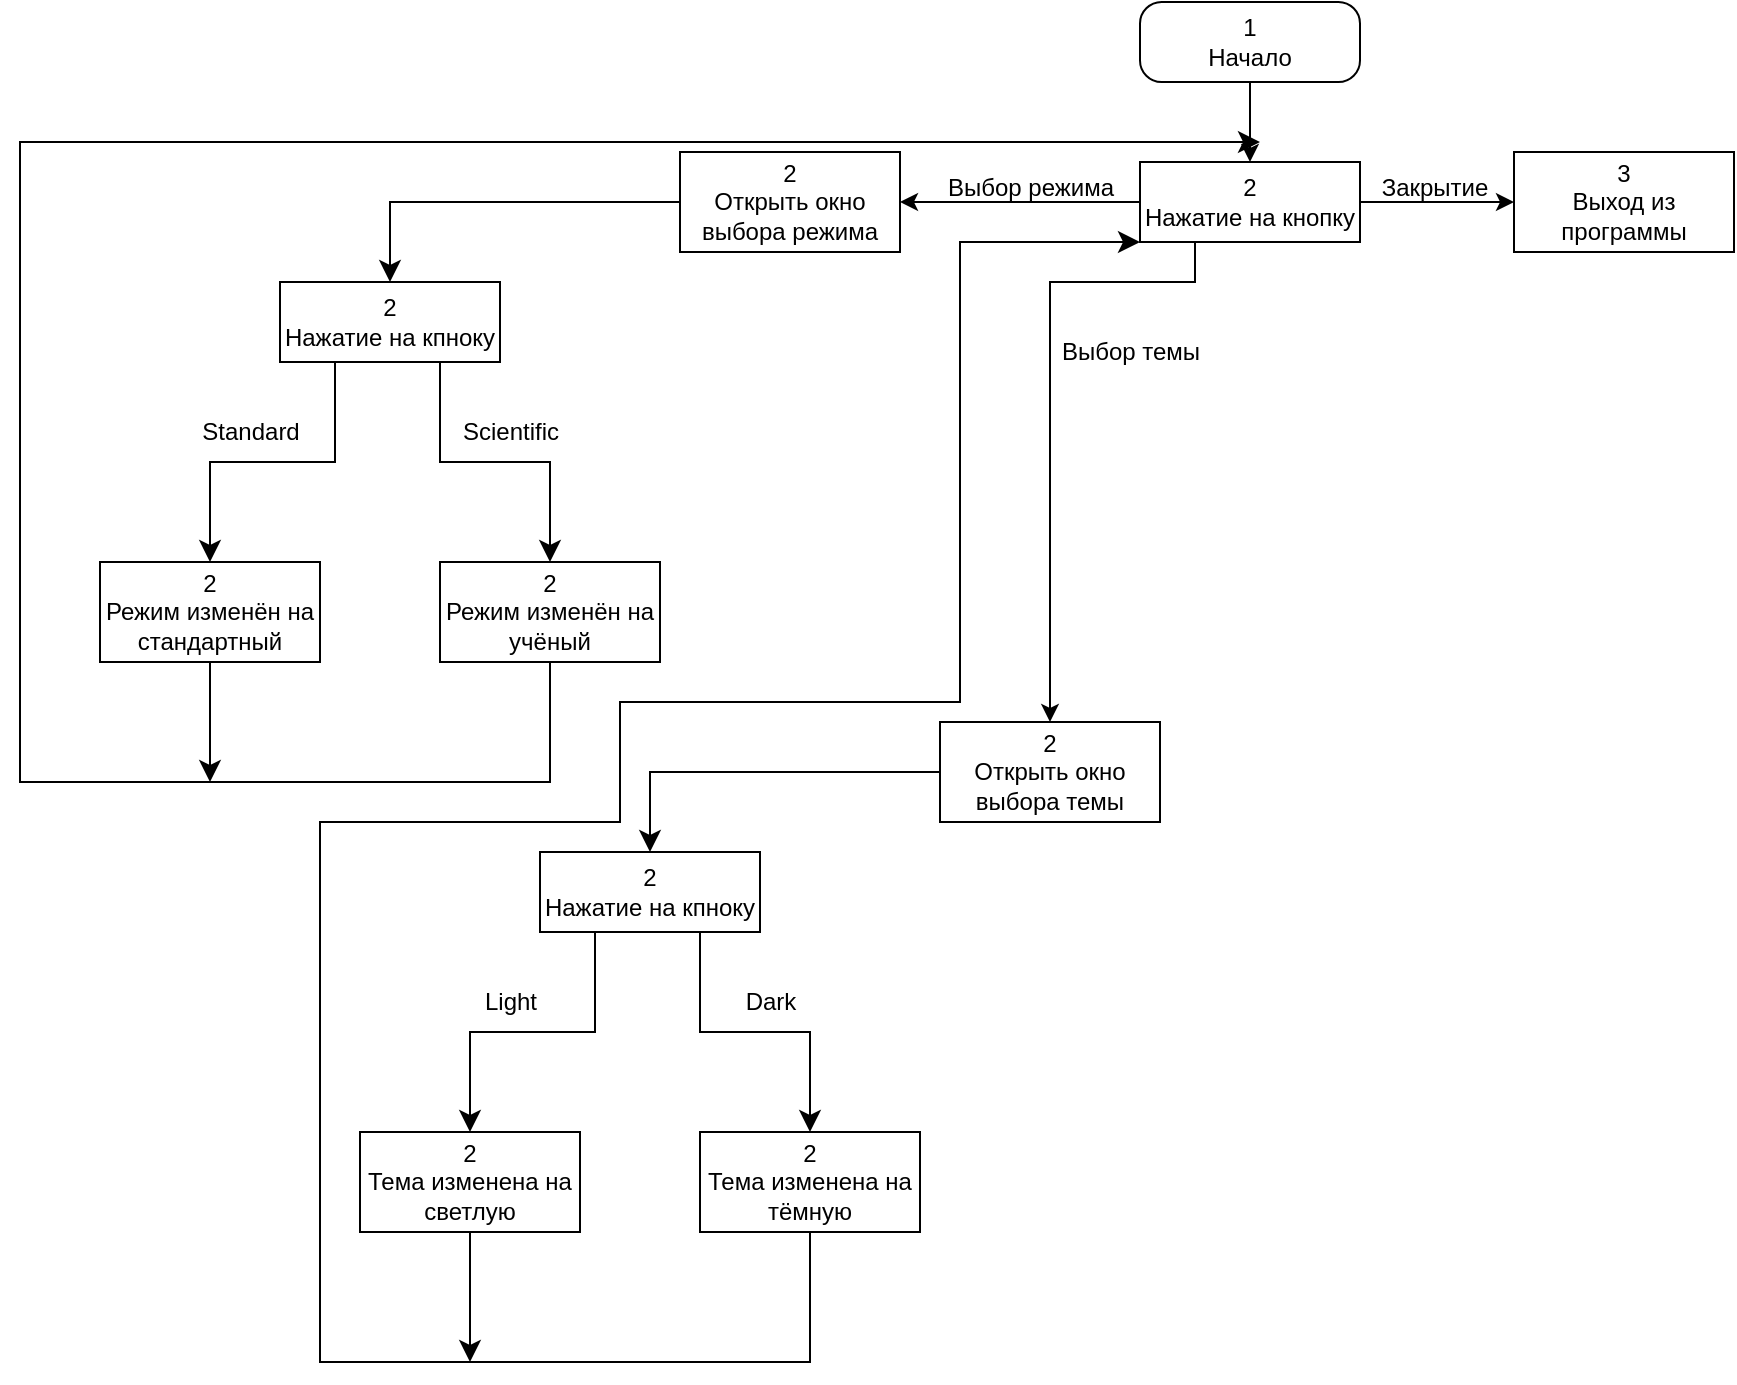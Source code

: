<mxfile version="20.7.4" type="github">
  <diagram id="SzijaRs-iY6oX-56qN0X" name="Page-1">
    <mxGraphModel dx="1877" dy="574" grid="1" gridSize="10" guides="1" tooltips="1" connect="1" arrows="1" fold="1" page="1" pageScale="1" pageWidth="827" pageHeight="1169" math="0" shadow="0">
      <root>
        <mxCell id="0" />
        <mxCell id="1" parent="0" />
        <mxCell id="FCUvT2mUMDzC9jUoMKU7-6" value="" style="edgeStyle=orthogonalEdgeStyle;rounded=0;orthogonalLoop=1;jettySize=auto;html=1;" edge="1" parent="1" source="FCUvT2mUMDzC9jUoMKU7-1" target="FCUvT2mUMDzC9jUoMKU7-2">
          <mxGeometry relative="1" as="geometry" />
        </mxCell>
        <mxCell id="FCUvT2mUMDzC9jUoMKU7-1" value="1&lt;br&gt;Начало" style="rounded=1;whiteSpace=wrap;html=1;arcSize=27;" vertex="1" parent="1">
          <mxGeometry x="320" y="80" width="110" height="40" as="geometry" />
        </mxCell>
        <mxCell id="FCUvT2mUMDzC9jUoMKU7-4" value="" style="edgeStyle=orthogonalEdgeStyle;rounded=0;orthogonalLoop=1;jettySize=auto;html=1;" edge="1" parent="1" source="FCUvT2mUMDzC9jUoMKU7-2" target="FCUvT2mUMDzC9jUoMKU7-3">
          <mxGeometry relative="1" as="geometry" />
        </mxCell>
        <mxCell id="FCUvT2mUMDzC9jUoMKU7-8" value="" style="edgeStyle=orthogonalEdgeStyle;rounded=0;orthogonalLoop=1;jettySize=auto;html=1;" edge="1" parent="1" source="FCUvT2mUMDzC9jUoMKU7-2" target="FCUvT2mUMDzC9jUoMKU7-7">
          <mxGeometry relative="1" as="geometry" />
        </mxCell>
        <mxCell id="FCUvT2mUMDzC9jUoMKU7-2" value="2&lt;br&gt;Нажатие на кнопку" style="rounded=0;whiteSpace=wrap;html=1;" vertex="1" parent="1">
          <mxGeometry x="320" y="160" width="110" height="40" as="geometry" />
        </mxCell>
        <mxCell id="FCUvT2mUMDzC9jUoMKU7-3" value="3&lt;br&gt;Выход из программы" style="rounded=0;whiteSpace=wrap;html=1;" vertex="1" parent="1">
          <mxGeometry x="507" y="155" width="110" height="50" as="geometry" />
        </mxCell>
        <mxCell id="FCUvT2mUMDzC9jUoMKU7-5" value="Закрытие" style="text;html=1;align=center;verticalAlign=middle;resizable=0;points=[];autosize=1;strokeColor=none;fillColor=none;" vertex="1" parent="1">
          <mxGeometry x="427" y="158" width="80" height="30" as="geometry" />
        </mxCell>
        <mxCell id="FCUvT2mUMDzC9jUoMKU7-7" value="2&lt;br&gt;Открыть окно выбора режима" style="rounded=0;whiteSpace=wrap;html=1;" vertex="1" parent="1">
          <mxGeometry x="90" y="155" width="110" height="50" as="geometry" />
        </mxCell>
        <mxCell id="FCUvT2mUMDzC9jUoMKU7-9" value="Выбор режима" style="text;html=1;align=center;verticalAlign=middle;resizable=0;points=[];autosize=1;strokeColor=none;fillColor=none;" vertex="1" parent="1">
          <mxGeometry x="210" y="158" width="110" height="30" as="geometry" />
        </mxCell>
        <mxCell id="FCUvT2mUMDzC9jUoMKU7-10" value="2&lt;br&gt;Нажатие на кпноку" style="rounded=0;whiteSpace=wrap;html=1;" vertex="1" parent="1">
          <mxGeometry x="-110" y="220" width="110" height="40" as="geometry" />
        </mxCell>
        <mxCell id="FCUvT2mUMDzC9jUoMKU7-12" value="2&lt;br&gt;Режим изменён на стандартный" style="rounded=0;whiteSpace=wrap;html=1;" vertex="1" parent="1">
          <mxGeometry x="-200" y="360" width="110" height="50" as="geometry" />
        </mxCell>
        <mxCell id="FCUvT2mUMDzC9jUoMKU7-13" value="2&lt;br&gt;Режим изменён на учёный" style="rounded=0;whiteSpace=wrap;html=1;" vertex="1" parent="1">
          <mxGeometry x="-30" y="360" width="110" height="50" as="geometry" />
        </mxCell>
        <mxCell id="FCUvT2mUMDzC9jUoMKU7-14" value="" style="edgeStyle=segmentEdgeStyle;endArrow=classic;html=1;curved=0;rounded=0;endSize=8;startSize=8;exitX=0;exitY=0.5;exitDx=0;exitDy=0;entryX=0.5;entryY=0;entryDx=0;entryDy=0;" edge="1" parent="1" source="FCUvT2mUMDzC9jUoMKU7-7" target="FCUvT2mUMDzC9jUoMKU7-10">
          <mxGeometry width="50" height="50" relative="1" as="geometry">
            <mxPoint x="260" y="300" as="sourcePoint" />
            <mxPoint x="310" y="250" as="targetPoint" />
          </mxGeometry>
        </mxCell>
        <mxCell id="FCUvT2mUMDzC9jUoMKU7-15" value="" style="edgeStyle=segmentEdgeStyle;endArrow=classic;html=1;curved=0;rounded=0;endSize=8;startSize=8;exitX=0.25;exitY=1;exitDx=0;exitDy=0;entryX=0.5;entryY=0;entryDx=0;entryDy=0;" edge="1" parent="1" source="FCUvT2mUMDzC9jUoMKU7-10" target="FCUvT2mUMDzC9jUoMKU7-12">
          <mxGeometry width="50" height="50" relative="1" as="geometry">
            <mxPoint x="260" y="280" as="sourcePoint" />
            <mxPoint x="310" y="230" as="targetPoint" />
            <Array as="points">
              <mxPoint x="-82" y="310" />
              <mxPoint x="-145" y="310" />
            </Array>
          </mxGeometry>
        </mxCell>
        <mxCell id="FCUvT2mUMDzC9jUoMKU7-16" value="" style="edgeStyle=segmentEdgeStyle;endArrow=classic;html=1;curved=0;rounded=0;endSize=8;startSize=8;exitX=0.75;exitY=1;exitDx=0;exitDy=0;entryX=0.5;entryY=0;entryDx=0;entryDy=0;" edge="1" parent="1" source="FCUvT2mUMDzC9jUoMKU7-10" target="FCUvT2mUMDzC9jUoMKU7-13">
          <mxGeometry width="50" height="50" relative="1" as="geometry">
            <mxPoint x="-72.5" y="270" as="sourcePoint" />
            <mxPoint x="-135" y="370" as="targetPoint" />
            <Array as="points">
              <mxPoint x="-30" y="260" />
              <mxPoint x="-30" y="310" />
              <mxPoint x="25" y="310" />
            </Array>
          </mxGeometry>
        </mxCell>
        <mxCell id="FCUvT2mUMDzC9jUoMKU7-17" value="Standard" style="text;html=1;align=center;verticalAlign=middle;resizable=0;points=[];autosize=1;strokeColor=none;fillColor=none;" vertex="1" parent="1">
          <mxGeometry x="-160" y="280" width="70" height="30" as="geometry" />
        </mxCell>
        <mxCell id="FCUvT2mUMDzC9jUoMKU7-18" value="Scientific" style="text;html=1;align=center;verticalAlign=middle;resizable=0;points=[];autosize=1;strokeColor=none;fillColor=none;" vertex="1" parent="1">
          <mxGeometry x="-30" y="280" width="70" height="30" as="geometry" />
        </mxCell>
        <mxCell id="FCUvT2mUMDzC9jUoMKU7-19" value="" style="edgeStyle=segmentEdgeStyle;endArrow=classic;html=1;curved=0;rounded=0;endSize=8;startSize=8;exitX=0.5;exitY=1;exitDx=0;exitDy=0;" edge="1" parent="1" source="FCUvT2mUMDzC9jUoMKU7-13">
          <mxGeometry width="50" height="50" relative="1" as="geometry">
            <mxPoint x="260" y="280" as="sourcePoint" />
            <mxPoint x="380" y="150" as="targetPoint" />
            <Array as="points">
              <mxPoint x="25" y="470" />
              <mxPoint x="-240" y="470" />
              <mxPoint x="-240" y="150" />
            </Array>
          </mxGeometry>
        </mxCell>
        <mxCell id="FCUvT2mUMDzC9jUoMKU7-20" value="" style="edgeStyle=segmentEdgeStyle;endArrow=classic;html=1;curved=0;rounded=0;endSize=8;startSize=8;exitX=0.5;exitY=1;exitDx=0;exitDy=0;" edge="1" parent="1" source="FCUvT2mUMDzC9jUoMKU7-12">
          <mxGeometry width="50" height="50" relative="1" as="geometry">
            <mxPoint x="260" y="280" as="sourcePoint" />
            <mxPoint x="-145" y="470" as="targetPoint" />
          </mxGeometry>
        </mxCell>
        <mxCell id="FCUvT2mUMDzC9jUoMKU7-21" value="" style="edgeStyle=orthogonalEdgeStyle;rounded=0;orthogonalLoop=1;jettySize=auto;html=1;exitX=0.25;exitY=1;exitDx=0;exitDy=0;" edge="1" parent="1" target="FCUvT2mUMDzC9jUoMKU7-22" source="FCUvT2mUMDzC9jUoMKU7-2">
          <mxGeometry relative="1" as="geometry">
            <mxPoint x="450" y="465" as="sourcePoint" />
            <Array as="points">
              <mxPoint x="348" y="220" />
              <mxPoint x="275" y="220" />
            </Array>
          </mxGeometry>
        </mxCell>
        <mxCell id="FCUvT2mUMDzC9jUoMKU7-22" value="2&lt;br&gt;Открыть окно выбора темы" style="rounded=0;whiteSpace=wrap;html=1;" vertex="1" parent="1">
          <mxGeometry x="220" y="440" width="110" height="50" as="geometry" />
        </mxCell>
        <mxCell id="FCUvT2mUMDzC9jUoMKU7-23" value="Выбор темы" style="text;html=1;align=center;verticalAlign=middle;resizable=0;points=[];autosize=1;strokeColor=none;fillColor=none;" vertex="1" parent="1">
          <mxGeometry x="270" y="240" width="90" height="30" as="geometry" />
        </mxCell>
        <mxCell id="FCUvT2mUMDzC9jUoMKU7-24" value="2&lt;br&gt;Нажатие на кпноку" style="rounded=0;whiteSpace=wrap;html=1;" vertex="1" parent="1">
          <mxGeometry x="20" y="505" width="110" height="40" as="geometry" />
        </mxCell>
        <mxCell id="FCUvT2mUMDzC9jUoMKU7-25" value="2&lt;br&gt;Тема изменена на светлую" style="rounded=0;whiteSpace=wrap;html=1;" vertex="1" parent="1">
          <mxGeometry x="-70" y="645" width="110" height="50" as="geometry" />
        </mxCell>
        <mxCell id="FCUvT2mUMDzC9jUoMKU7-26" value="2&lt;br&gt;Тема изменена на тёмную" style="rounded=0;whiteSpace=wrap;html=1;" vertex="1" parent="1">
          <mxGeometry x="100" y="645" width="110" height="50" as="geometry" />
        </mxCell>
        <mxCell id="FCUvT2mUMDzC9jUoMKU7-27" value="" style="edgeStyle=segmentEdgeStyle;endArrow=classic;html=1;curved=0;rounded=0;endSize=8;startSize=8;exitX=0;exitY=0.5;exitDx=0;exitDy=0;entryX=0.5;entryY=0;entryDx=0;entryDy=0;" edge="1" parent="1" source="FCUvT2mUMDzC9jUoMKU7-22" target="FCUvT2mUMDzC9jUoMKU7-24">
          <mxGeometry width="50" height="50" relative="1" as="geometry">
            <mxPoint x="390" y="585" as="sourcePoint" />
            <mxPoint x="440" y="535" as="targetPoint" />
          </mxGeometry>
        </mxCell>
        <mxCell id="FCUvT2mUMDzC9jUoMKU7-28" value="" style="edgeStyle=segmentEdgeStyle;endArrow=classic;html=1;curved=0;rounded=0;endSize=8;startSize=8;exitX=0.25;exitY=1;exitDx=0;exitDy=0;entryX=0.5;entryY=0;entryDx=0;entryDy=0;" edge="1" parent="1" source="FCUvT2mUMDzC9jUoMKU7-24" target="FCUvT2mUMDzC9jUoMKU7-25">
          <mxGeometry width="50" height="50" relative="1" as="geometry">
            <mxPoint x="390" y="565" as="sourcePoint" />
            <mxPoint x="440" y="515" as="targetPoint" />
            <Array as="points">
              <mxPoint x="48" y="595" />
              <mxPoint x="-15" y="595" />
            </Array>
          </mxGeometry>
        </mxCell>
        <mxCell id="FCUvT2mUMDzC9jUoMKU7-29" value="" style="edgeStyle=segmentEdgeStyle;endArrow=classic;html=1;curved=0;rounded=0;endSize=8;startSize=8;exitX=0.75;exitY=1;exitDx=0;exitDy=0;entryX=0.5;entryY=0;entryDx=0;entryDy=0;" edge="1" parent="1" source="FCUvT2mUMDzC9jUoMKU7-24" target="FCUvT2mUMDzC9jUoMKU7-26">
          <mxGeometry width="50" height="50" relative="1" as="geometry">
            <mxPoint x="57.5" y="555" as="sourcePoint" />
            <mxPoint x="-5" y="655" as="targetPoint" />
            <Array as="points">
              <mxPoint x="100" y="545" />
              <mxPoint x="100" y="595" />
              <mxPoint x="155" y="595" />
            </Array>
          </mxGeometry>
        </mxCell>
        <mxCell id="FCUvT2mUMDzC9jUoMKU7-30" value="Light" style="text;html=1;align=center;verticalAlign=middle;resizable=0;points=[];autosize=1;strokeColor=none;fillColor=none;" vertex="1" parent="1">
          <mxGeometry x="-20" y="565" width="50" height="30" as="geometry" />
        </mxCell>
        <mxCell id="FCUvT2mUMDzC9jUoMKU7-31" value="Dark" style="text;html=1;align=center;verticalAlign=middle;resizable=0;points=[];autosize=1;strokeColor=none;fillColor=none;" vertex="1" parent="1">
          <mxGeometry x="110" y="565" width="50" height="30" as="geometry" />
        </mxCell>
        <mxCell id="FCUvT2mUMDzC9jUoMKU7-32" value="" style="edgeStyle=segmentEdgeStyle;endArrow=classic;html=1;curved=0;rounded=0;endSize=8;startSize=8;exitX=0.5;exitY=1;exitDx=0;exitDy=0;" edge="1" parent="1" source="FCUvT2mUMDzC9jUoMKU7-25">
          <mxGeometry width="50" height="50" relative="1" as="geometry">
            <mxPoint x="390" y="565" as="sourcePoint" />
            <mxPoint x="-15" y="760" as="targetPoint" />
          </mxGeometry>
        </mxCell>
        <mxCell id="FCUvT2mUMDzC9jUoMKU7-33" value="" style="edgeStyle=segmentEdgeStyle;endArrow=classic;html=1;curved=0;rounded=0;endSize=8;startSize=8;exitX=0.5;exitY=1;exitDx=0;exitDy=0;entryX=0;entryY=1;entryDx=0;entryDy=0;" edge="1" parent="1" source="FCUvT2mUMDzC9jUoMKU7-26" target="FCUvT2mUMDzC9jUoMKU7-2">
          <mxGeometry width="50" height="50" relative="1" as="geometry">
            <mxPoint x="170" y="460" as="sourcePoint" />
            <mxPoint x="220" y="410" as="targetPoint" />
            <Array as="points">
              <mxPoint x="155" y="760" />
              <mxPoint x="-90" y="760" />
              <mxPoint x="-90" y="490" />
              <mxPoint x="60" y="490" />
              <mxPoint x="60" y="430" />
              <mxPoint x="230" y="430" />
              <mxPoint x="230" y="200" />
            </Array>
          </mxGeometry>
        </mxCell>
      </root>
    </mxGraphModel>
  </diagram>
</mxfile>
